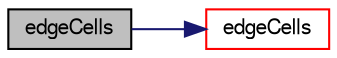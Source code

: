 digraph "edgeCells"
{
  bgcolor="transparent";
  edge [fontname="FreeSans",fontsize="10",labelfontname="FreeSans",labelfontsize="10"];
  node [fontname="FreeSans",fontsize="10",shape=record];
  rankdir="LR";
  Node53131 [label="edgeCells",height=0.2,width=0.4,color="black", fillcolor="grey75", style="filled", fontcolor="black"];
  Node53131 -> Node53132 [color="midnightblue",fontsize="10",style="solid",fontname="FreeSans"];
  Node53132 [label="edgeCells",height=0.2,width=0.4,color="red",URL="$a27530.html#addd6d1fd65f617ff40cde4479560c2c3"];
}
